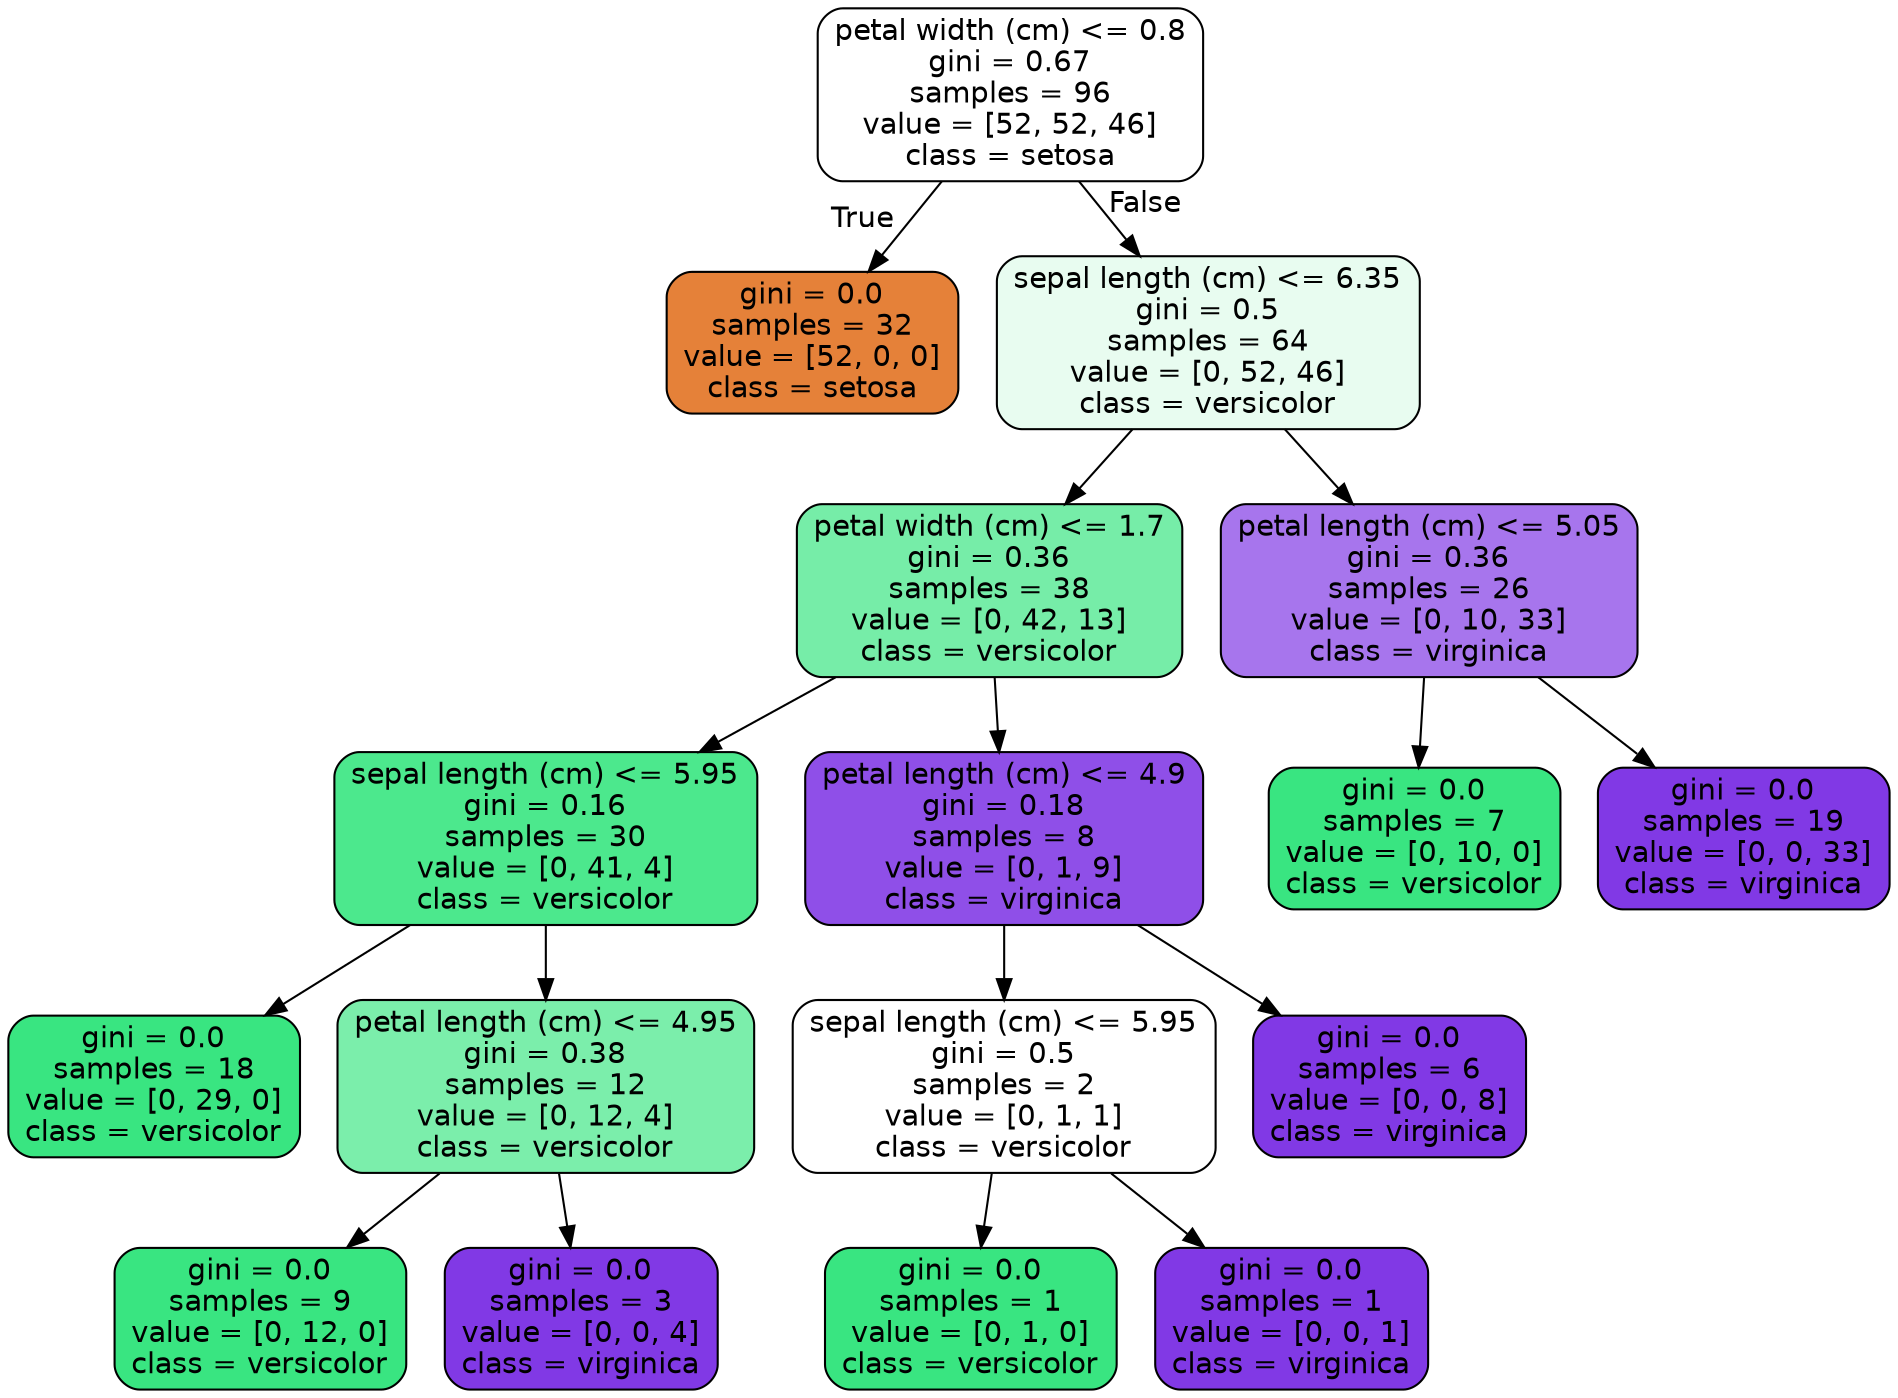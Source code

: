 digraph Tree {
node [shape=box, style="filled, rounded", color="black", fontname="helvetica"] ;
edge [fontname="helvetica"] ;
0 [label="petal width (cm) <= 0.8\ngini = 0.67\nsamples = 96\nvalue = [52, 52, 46]\nclass = setosa", fillcolor="#ffffff"] ;
1 [label="gini = 0.0\nsamples = 32\nvalue = [52, 0, 0]\nclass = setosa", fillcolor="#e58139"] ;
0 -> 1 [labeldistance=2.5, labelangle=45, headlabel="True"] ;
2 [label="sepal length (cm) <= 6.35\ngini = 0.5\nsamples = 64\nvalue = [0, 52, 46]\nclass = versicolor", fillcolor="#e8fcf0"] ;
0 -> 2 [labeldistance=2.5, labelangle=-45, headlabel="False"] ;
3 [label="petal width (cm) <= 1.7\ngini = 0.36\nsamples = 38\nvalue = [0, 42, 13]\nclass = versicolor", fillcolor="#76eda8"] ;
2 -> 3 ;
4 [label="sepal length (cm) <= 5.95\ngini = 0.16\nsamples = 30\nvalue = [0, 41, 4]\nclass = versicolor", fillcolor="#4ce88d"] ;
3 -> 4 ;
5 [label="gini = 0.0\nsamples = 18\nvalue = [0, 29, 0]\nclass = versicolor", fillcolor="#39e581"] ;
4 -> 5 ;
6 [label="petal length (cm) <= 4.95\ngini = 0.38\nsamples = 12\nvalue = [0, 12, 4]\nclass = versicolor", fillcolor="#7beeab"] ;
4 -> 6 ;
7 [label="gini = 0.0\nsamples = 9\nvalue = [0, 12, 0]\nclass = versicolor", fillcolor="#39e581"] ;
6 -> 7 ;
8 [label="gini = 0.0\nsamples = 3\nvalue = [0, 0, 4]\nclass = virginica", fillcolor="#8139e5"] ;
6 -> 8 ;
9 [label="petal length (cm) <= 4.9\ngini = 0.18\nsamples = 8\nvalue = [0, 1, 9]\nclass = virginica", fillcolor="#8f4fe8"] ;
3 -> 9 ;
10 [label="sepal length (cm) <= 5.95\ngini = 0.5\nsamples = 2\nvalue = [0, 1, 1]\nclass = versicolor", fillcolor="#ffffff"] ;
9 -> 10 ;
11 [label="gini = 0.0\nsamples = 1\nvalue = [0, 1, 0]\nclass = versicolor", fillcolor="#39e581"] ;
10 -> 11 ;
12 [label="gini = 0.0\nsamples = 1\nvalue = [0, 0, 1]\nclass = virginica", fillcolor="#8139e5"] ;
10 -> 12 ;
13 [label="gini = 0.0\nsamples = 6\nvalue = [0, 0, 8]\nclass = virginica", fillcolor="#8139e5"] ;
9 -> 13 ;
14 [label="petal length (cm) <= 5.05\ngini = 0.36\nsamples = 26\nvalue = [0, 10, 33]\nclass = virginica", fillcolor="#a775ed"] ;
2 -> 14 ;
15 [label="gini = 0.0\nsamples = 7\nvalue = [0, 10, 0]\nclass = versicolor", fillcolor="#39e581"] ;
14 -> 15 ;
16 [label="gini = 0.0\nsamples = 19\nvalue = [0, 0, 33]\nclass = virginica", fillcolor="#8139e5"] ;
14 -> 16 ;
}